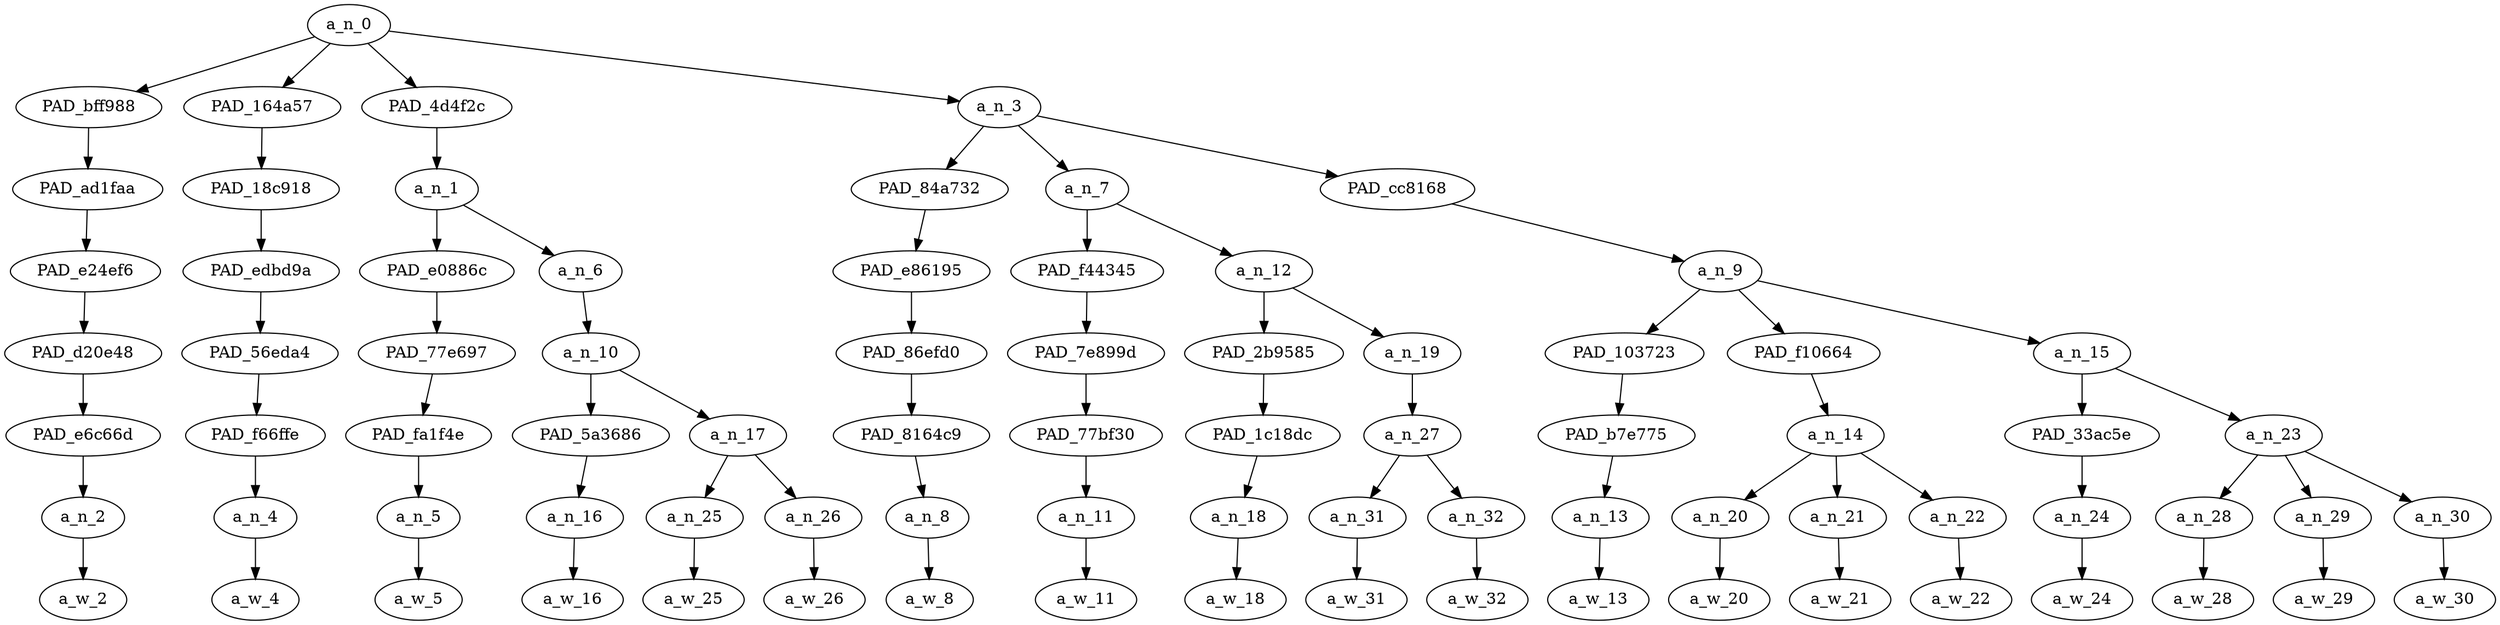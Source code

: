 strict digraph "" {
	a_n_0	[div_dir=-1,
		index=0,
		level=7,
		pos="8.01388888888889,7!",
		text_span="[0, 1, 2, 3, 4, 5, 6, 7, 8, 9, 10, 11, 12, 13, 14, 15, 16, 17, 18]",
		value=1.00000000];
	PAD_bff988	[div_dir=-1,
		index=1,
		level=6,
		pos="4.0,6!",
		text_span="[4]",
		value=0.02662914];
	a_n_0 -> PAD_bff988;
	PAD_164a57	[div_dir=1,
		index=3,
		level=6,
		pos="18.0,6!",
		text_span="[18]",
		value=0.03368833];
	a_n_0 -> PAD_164a57;
	PAD_4d4f2c	[div_dir=-1,
		index=0,
		level=6,
		pos="0.875,6!",
		text_span="[0, 1, 2, 3]",
		value=0.38590106];
	a_n_0 -> PAD_4d4f2c;
	a_n_3	[div_dir=-1,
		index=2,
		level=6,
		pos="9.180555555555555,6!",
		text_span="[5, 6, 7, 8, 9, 10, 11, 12, 13, 14, 15, 16, 17]",
		value=0.55334053];
	a_n_0 -> a_n_3;
	PAD_ad1faa	[div_dir=-1,
		index=1,
		level=5,
		pos="4.0,5!",
		text_span="[4]",
		value=0.02662914];
	PAD_bff988 -> PAD_ad1faa;
	PAD_e24ef6	[div_dir=-1,
		index=2,
		level=4,
		pos="4.0,4!",
		text_span="[4]",
		value=0.02662914];
	PAD_ad1faa -> PAD_e24ef6;
	PAD_d20e48	[div_dir=-1,
		index=2,
		level=3,
		pos="4.0,3!",
		text_span="[4]",
		value=0.02662914];
	PAD_e24ef6 -> PAD_d20e48;
	PAD_e6c66d	[div_dir=-1,
		index=3,
		level=2,
		pos="4.0,2!",
		text_span="[4]",
		value=0.02662914];
	PAD_d20e48 -> PAD_e6c66d;
	a_n_2	[div_dir=-1,
		index=4,
		level=1,
		pos="4.0,1!",
		text_span="[4]",
		value=0.02662914];
	PAD_e6c66d -> a_n_2;
	a_w_2	[div_dir=0,
		index=4,
		level=0,
		pos="4,0!",
		text_span="[4]",
		value=and];
	a_n_2 -> a_w_2;
	PAD_18c918	[div_dir=1,
		index=5,
		level=5,
		pos="18.0,5!",
		text_span="[18]",
		value=0.03368833];
	PAD_164a57 -> PAD_18c918;
	PAD_edbd9a	[div_dir=1,
		index=7,
		level=4,
		pos="18.0,4!",
		text_span="[18]",
		value=0.03368833];
	PAD_18c918 -> PAD_edbd9a;
	PAD_56eda4	[div_dir=1,
		index=10,
		level=3,
		pos="18.0,3!",
		text_span="[18]",
		value=0.03368833];
	PAD_edbd9a -> PAD_56eda4;
	PAD_f66ffe	[div_dir=1,
		index=12,
		level=2,
		pos="18.0,2!",
		text_span="[18]",
		value=0.03368833];
	PAD_56eda4 -> PAD_f66ffe;
	a_n_4	[div_dir=1,
		index=18,
		level=1,
		pos="18.0,1!",
		text_span="[18]",
		value=0.03368833];
	PAD_f66ffe -> a_n_4;
	a_w_4	[div_dir=0,
		index=18,
		level=0,
		pos="18,0!",
		text_span="[18]",
		value=🌈];
	a_n_4 -> a_w_4;
	a_n_1	[div_dir=-1,
		index=0,
		level=5,
		pos="0.875,5!",
		text_span="[0, 1, 2, 3]",
		value=0.38590106];
	PAD_4d4f2c -> a_n_1;
	PAD_e0886c	[div_dir=1,
		index=0,
		level=4,
		pos="0.0,4!",
		text_span="[0]",
		value=0.05743647];
	a_n_1 -> PAD_e0886c;
	a_n_6	[div_dir=-1,
		index=1,
		level=4,
		pos="1.75,4!",
		text_span="[1, 2, 3]",
		value=0.32801778];
	a_n_1 -> a_n_6;
	PAD_77e697	[div_dir=1,
		index=0,
		level=3,
		pos="0.0,3!",
		text_span="[0]",
		value=0.05743647];
	PAD_e0886c -> PAD_77e697;
	PAD_fa1f4e	[div_dir=1,
		index=0,
		level=2,
		pos="0.0,2!",
		text_span="[0]",
		value=0.05743647];
	PAD_77e697 -> PAD_fa1f4e;
	a_n_5	[div_dir=1,
		index=0,
		level=1,
		pos="0.0,1!",
		text_span="[0]",
		value=0.05743647];
	PAD_fa1f4e -> a_n_5;
	a_w_5	[div_dir=0,
		index=0,
		level=0,
		pos="0,0!",
		text_span="[0]",
		value="<user>"];
	a_n_5 -> a_w_5;
	a_n_10	[div_dir=-1,
		index=1,
		level=3,
		pos="1.75,3!",
		text_span="[1, 2, 3]",
		value=0.32756543];
	a_n_6 -> a_n_10;
	PAD_5a3686	[div_dir=-1,
		index=1,
		level=2,
		pos="1.0,2!",
		text_span="[1]",
		value=0.03054520];
	a_n_10 -> PAD_5a3686;
	a_n_17	[div_dir=-1,
		index=2,
		level=2,
		pos="2.5,2!",
		text_span="[2, 3]",
		value=0.29656789];
	a_n_10 -> a_n_17;
	a_n_16	[div_dir=-1,
		index=1,
		level=1,
		pos="1.0,1!",
		text_span="[1]",
		value=0.03054520];
	PAD_5a3686 -> a_n_16;
	a_w_16	[div_dir=0,
		index=1,
		level=0,
		pos="1,0!",
		text_span="[1]",
		value=i];
	a_n_16 -> a_w_16;
	a_n_25	[div_dir=-1,
		index=2,
		level=1,
		pos="2.0,1!",
		text_span="[2]",
		value=0.04985414];
	a_n_17 -> a_n_25;
	a_n_26	[div_dir=-1,
		index=3,
		level=1,
		pos="3.0,1!",
		text_span="[3]",
		value=0.24624353];
	a_n_17 -> a_n_26;
	a_w_25	[div_dir=0,
		index=2,
		level=0,
		pos="2,0!",
		text_span="[2]",
		value=love];
	a_n_25 -> a_w_25;
	a_w_26	[div_dir=0,
		index=3,
		level=0,
		pos="3,0!",
		text_span="[3]",
		value=faggots];
	a_n_26 -> a_w_26;
	PAD_84a732	[div_dir=-1,
		index=3,
		level=5,
		pos="9.0,5!",
		text_span="[9]",
		value=0.02624119];
	a_n_3 -> PAD_84a732;
	a_n_7	[div_dir=-1,
		index=2,
		level=5,
		pos="5.875,5!",
		text_span="[5, 6, 7, 8]",
		value=0.13821376];
	a_n_3 -> a_n_7;
	PAD_cc8168	[div_dir=-1,
		index=4,
		level=5,
		pos="12.666666666666666,5!",
		text_span="[10, 11, 12, 13, 14, 15, 16, 17]",
		value=0.38865889];
	a_n_3 -> PAD_cc8168;
	PAD_e86195	[div_dir=-1,
		index=5,
		level=4,
		pos="9.0,4!",
		text_span="[9]",
		value=0.02624119];
	PAD_84a732 -> PAD_e86195;
	PAD_86efd0	[div_dir=-1,
		index=6,
		level=3,
		pos="9.0,3!",
		text_span="[9]",
		value=0.02624119];
	PAD_e86195 -> PAD_86efd0;
	PAD_8164c9	[div_dir=-1,
		index=7,
		level=2,
		pos="9.0,2!",
		text_span="[9]",
		value=0.02624119];
	PAD_86efd0 -> PAD_8164c9;
	a_n_8	[div_dir=-1,
		index=9,
		level=1,
		pos="9.0,1!",
		text_span="[9]",
		value=0.02624119];
	PAD_8164c9 -> a_n_8;
	a_w_8	[div_dir=0,
		index=9,
		level=0,
		pos="9,0!",
		text_span="[9]",
		value=i2];
	a_n_8 -> a_w_8;
	PAD_f44345	[div_dir=-1,
		index=3,
		level=4,
		pos="5.0,4!",
		text_span="[5]",
		value=0.01938646];
	a_n_7 -> PAD_f44345;
	a_n_12	[div_dir=-1,
		index=4,
		level=4,
		pos="6.75,4!",
		text_span="[6, 7, 8]",
		value=0.11872838];
	a_n_7 -> a_n_12;
	PAD_7e899d	[div_dir=-1,
		index=3,
		level=3,
		pos="5.0,3!",
		text_span="[5]",
		value=0.01938646];
	PAD_f44345 -> PAD_7e899d;
	PAD_77bf30	[div_dir=-1,
		index=4,
		level=2,
		pos="5.0,2!",
		text_span="[5]",
		value=0.01938646];
	PAD_7e899d -> PAD_77bf30;
	a_n_11	[div_dir=-1,
		index=5,
		level=1,
		pos="5.0,1!",
		text_span="[5]",
		value=0.01938646];
	PAD_77bf30 -> a_n_11;
	a_w_11	[div_dir=0,
		index=5,
		level=0,
		pos="5,0!",
		text_span="[5]",
		value=i1];
	a_n_11 -> a_w_11;
	PAD_2b9585	[div_dir=-1,
		index=4,
		level=3,
		pos="6.0,3!",
		text_span="[6]",
		value=0.02349532];
	a_n_12 -> PAD_2b9585;
	a_n_19	[div_dir=-1,
		index=5,
		level=3,
		pos="7.5,3!",
		text_span="[7, 8]",
		value=0.09518548];
	a_n_12 -> a_n_19;
	PAD_1c18dc	[div_dir=-1,
		index=5,
		level=2,
		pos="6.0,2!",
		text_span="[6]",
		value=0.02349532];
	PAD_2b9585 -> PAD_1c18dc;
	a_n_18	[div_dir=-1,
		index=6,
		level=1,
		pos="6.0,1!",
		text_span="[6]",
		value=0.02349532];
	PAD_1c18dc -> a_n_18;
	a_w_18	[div_dir=0,
		index=6,
		level=0,
		pos="6,0!",
		text_span="[6]",
		value=love1];
	a_n_18 -> a_w_18;
	a_n_27	[div_dir=-1,
		index=6,
		level=2,
		pos="7.5,2!",
		text_span="[7, 8]",
		value=0.09514048];
	a_n_19 -> a_n_27;
	a_n_31	[div_dir=1,
		index=7,
		level=1,
		pos="7.0,1!",
		text_span="[7]",
		value=0.02808609];
	a_n_27 -> a_n_31;
	a_n_32	[div_dir=-1,
		index=8,
		level=1,
		pos="8.0,1!",
		text_span="[8]",
		value=0.06700938];
	a_n_27 -> a_n_32;
	a_w_31	[div_dir=0,
		index=7,
		level=0,
		pos="7,0!",
		text_span="[7]",
		value=being];
	a_n_31 -> a_w_31;
	a_w_32	[div_dir=0,
		index=8,
		level=0,
		pos="8,0!",
		text_span="[8]",
		value=queer];
	a_n_32 -> a_w_32;
	a_n_9	[div_dir=-1,
		index=6,
		level=4,
		pos="12.666666666666666,4!",
		text_span="[10, 11, 12, 13, 14, 15, 16, 17]",
		value=0.38865889];
	PAD_cc8168 -> a_n_9;
	PAD_103723	[div_dir=-1,
		index=7,
		level=3,
		pos="10.0,3!",
		text_span="[10]",
		value=0.03292824];
	a_n_9 -> PAD_103723;
	PAD_f10664	[div_dir=1,
		index=8,
		level=3,
		pos="12.0,3!",
		text_span="[11, 12, 13]",
		value=0.11958783];
	a_n_9 -> PAD_f10664;
	a_n_15	[div_dir=-1,
		index=9,
		level=3,
		pos="16.0,3!",
		text_span="[14, 15, 16, 17]",
		value=0.23595178];
	a_n_9 -> a_n_15;
	PAD_b7e775	[div_dir=-1,
		index=8,
		level=2,
		pos="10.0,2!",
		text_span="[10]",
		value=0.03292824];
	PAD_103723 -> PAD_b7e775;
	a_n_13	[div_dir=-1,
		index=10,
		level=1,
		pos="10.0,1!",
		text_span="[10]",
		value=0.03292824];
	PAD_b7e775 -> a_n_13;
	a_w_13	[div_dir=0,
		index=10,
		level=0,
		pos="10,0!",
		text_span="[10]",
		value=wear];
	a_n_13 -> a_w_13;
	a_n_14	[div_dir=1,
		index=9,
		level=2,
		pos="12.0,2!",
		text_span="[11, 12, 13]",
		value=0.11958783];
	PAD_f10664 -> a_n_14;
	a_n_20	[div_dir=1,
		index=11,
		level=1,
		pos="11.0,1!",
		text_span="[11]",
		value=0.02503069];
	a_n_14 -> a_n_20;
	a_n_21	[div_dir=1,
		index=12,
		level=1,
		pos="12.0,1!",
		text_span="[12]",
		value=0.04194174];
	a_n_14 -> a_n_21;
	a_n_22	[div_dir=-1,
		index=13,
		level=1,
		pos="13.0,1!",
		text_span="[13]",
		value=0.05255863];
	a_n_14 -> a_n_22;
	a_w_20	[div_dir=0,
		index=11,
		level=0,
		pos="11,0!",
		text_span="[11]",
		value=my];
	a_n_20 -> a_w_20;
	a_w_21	[div_dir=0,
		index=12,
		level=0,
		pos="12,0!",
		text_span="[12]",
		value=rainbow];
	a_n_21 -> a_w_21;
	a_w_22	[div_dir=0,
		index=13,
		level=0,
		pos="13,0!",
		text_span="[13]",
		value=stripes];
	a_n_22 -> a_w_22;
	PAD_33ac5e	[div_dir=-1,
		index=11,
		level=2,
		pos="17.0,2!",
		text_span="[17]",
		value=0.04417010];
	a_n_15 -> PAD_33ac5e;
	a_n_23	[div_dir=-1,
		index=10,
		level=2,
		pos="15.0,2!",
		text_span="[14, 15, 16]",
		value=0.19151019];
	a_n_15 -> a_n_23;
	a_n_24	[div_dir=-1,
		index=17,
		level=1,
		pos="17.0,1!",
		text_span="[17]",
		value=0.04417010];
	PAD_33ac5e -> a_n_24;
	a_w_24	[div_dir=0,
		index=17,
		level=0,
		pos="17,0!",
		text_span="[17]",
		value=proud];
	a_n_24 -> a_w_24;
	a_n_28	[div_dir=-1,
		index=14,
		level=1,
		pos="14.0,1!",
		text_span="[14]",
		value=0.03761266];
	a_n_23 -> a_n_28;
	a_n_29	[div_dir=1,
		index=15,
		level=1,
		pos="15.0,1!",
		text_span="[15]",
		value=0.02268740];
	a_n_23 -> a_n_29;
	a_n_30	[div_dir=-1,
		index=16,
		level=1,
		pos="16.0,1!",
		text_span="[16]",
		value=0.13101618];
	a_n_23 -> a_n_30;
	a_w_28	[div_dir=0,
		index=14,
		level=0,
		pos="14,0!",
		text_span="[14]",
		value=loud];
	a_n_28 -> a_w_28;
	a_w_29	[div_dir=0,
		index=15,
		level=0,
		pos="15,0!",
		text_span="[15]",
		value=and1];
	a_n_29 -> a_w_29;
	a_w_30	[div_dir=0,
		index=16,
		level=0,
		pos="16,0!",
		text_span="[16]",
		value=motherfucking];
	a_n_30 -> a_w_30;
}

